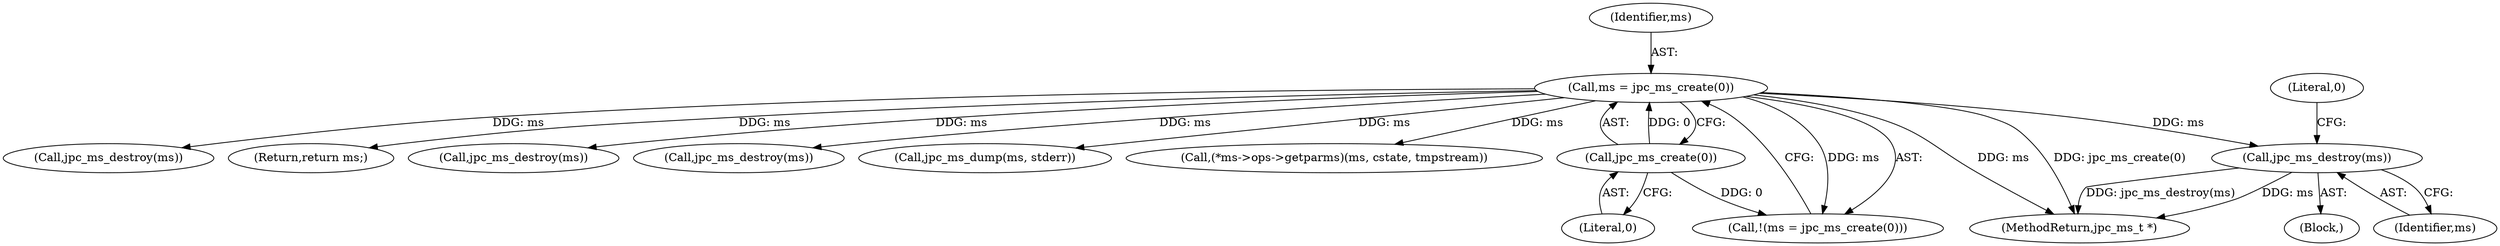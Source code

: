 digraph "0_jasper_d42b2388f7f8e0332c846675133acea151fc557a_34@pointer" {
"1000186" [label="(Call,jpc_ms_destroy(ms))"];
"1000121" [label="(Call,ms = jpc_ms_create(0))"];
"1000123" [label="(Call,jpc_ms_create(0))"];
"1000186" [label="(Call,jpc_ms_destroy(ms))"];
"1000122" [label="(Identifier,ms)"];
"1000124" [label="(Literal,0)"];
"1000185" [label="(Block,)"];
"1000148" [label="(Call,jpc_ms_destroy(ms))"];
"1000306" [label="(Return,return ms;)"];
"1000123" [label="(Call,jpc_ms_create(0))"];
"1000187" [label="(Identifier,ms)"];
"1000224" [label="(Call,jpc_ms_destroy(ms))"];
"1000121" [label="(Call,ms = jpc_ms_create(0))"];
"1000203" [label="(Call,jpc_ms_destroy(ms))"];
"1000189" [label="(Literal,0)"];
"1000285" [label="(Call,jpc_ms_dump(ms, stderr))"];
"1000229" [label="(Call,(*ms->ops->getparms)(ms, cstate, tmpstream))"];
"1000120" [label="(Call,!(ms = jpc_ms_create(0)))"];
"1000308" [label="(MethodReturn,jpc_ms_t *)"];
"1000186" -> "1000185"  [label="AST: "];
"1000186" -> "1000187"  [label="CFG: "];
"1000187" -> "1000186"  [label="AST: "];
"1000189" -> "1000186"  [label="CFG: "];
"1000186" -> "1000308"  [label="DDG: jpc_ms_destroy(ms)"];
"1000186" -> "1000308"  [label="DDG: ms"];
"1000121" -> "1000186"  [label="DDG: ms"];
"1000121" -> "1000120"  [label="AST: "];
"1000121" -> "1000123"  [label="CFG: "];
"1000122" -> "1000121"  [label="AST: "];
"1000123" -> "1000121"  [label="AST: "];
"1000120" -> "1000121"  [label="CFG: "];
"1000121" -> "1000308"  [label="DDG: jpc_ms_create(0)"];
"1000121" -> "1000308"  [label="DDG: ms"];
"1000121" -> "1000120"  [label="DDG: ms"];
"1000123" -> "1000121"  [label="DDG: 0"];
"1000121" -> "1000148"  [label="DDG: ms"];
"1000121" -> "1000203"  [label="DDG: ms"];
"1000121" -> "1000224"  [label="DDG: ms"];
"1000121" -> "1000229"  [label="DDG: ms"];
"1000121" -> "1000285"  [label="DDG: ms"];
"1000121" -> "1000306"  [label="DDG: ms"];
"1000123" -> "1000124"  [label="CFG: "];
"1000124" -> "1000123"  [label="AST: "];
"1000123" -> "1000120"  [label="DDG: 0"];
}

